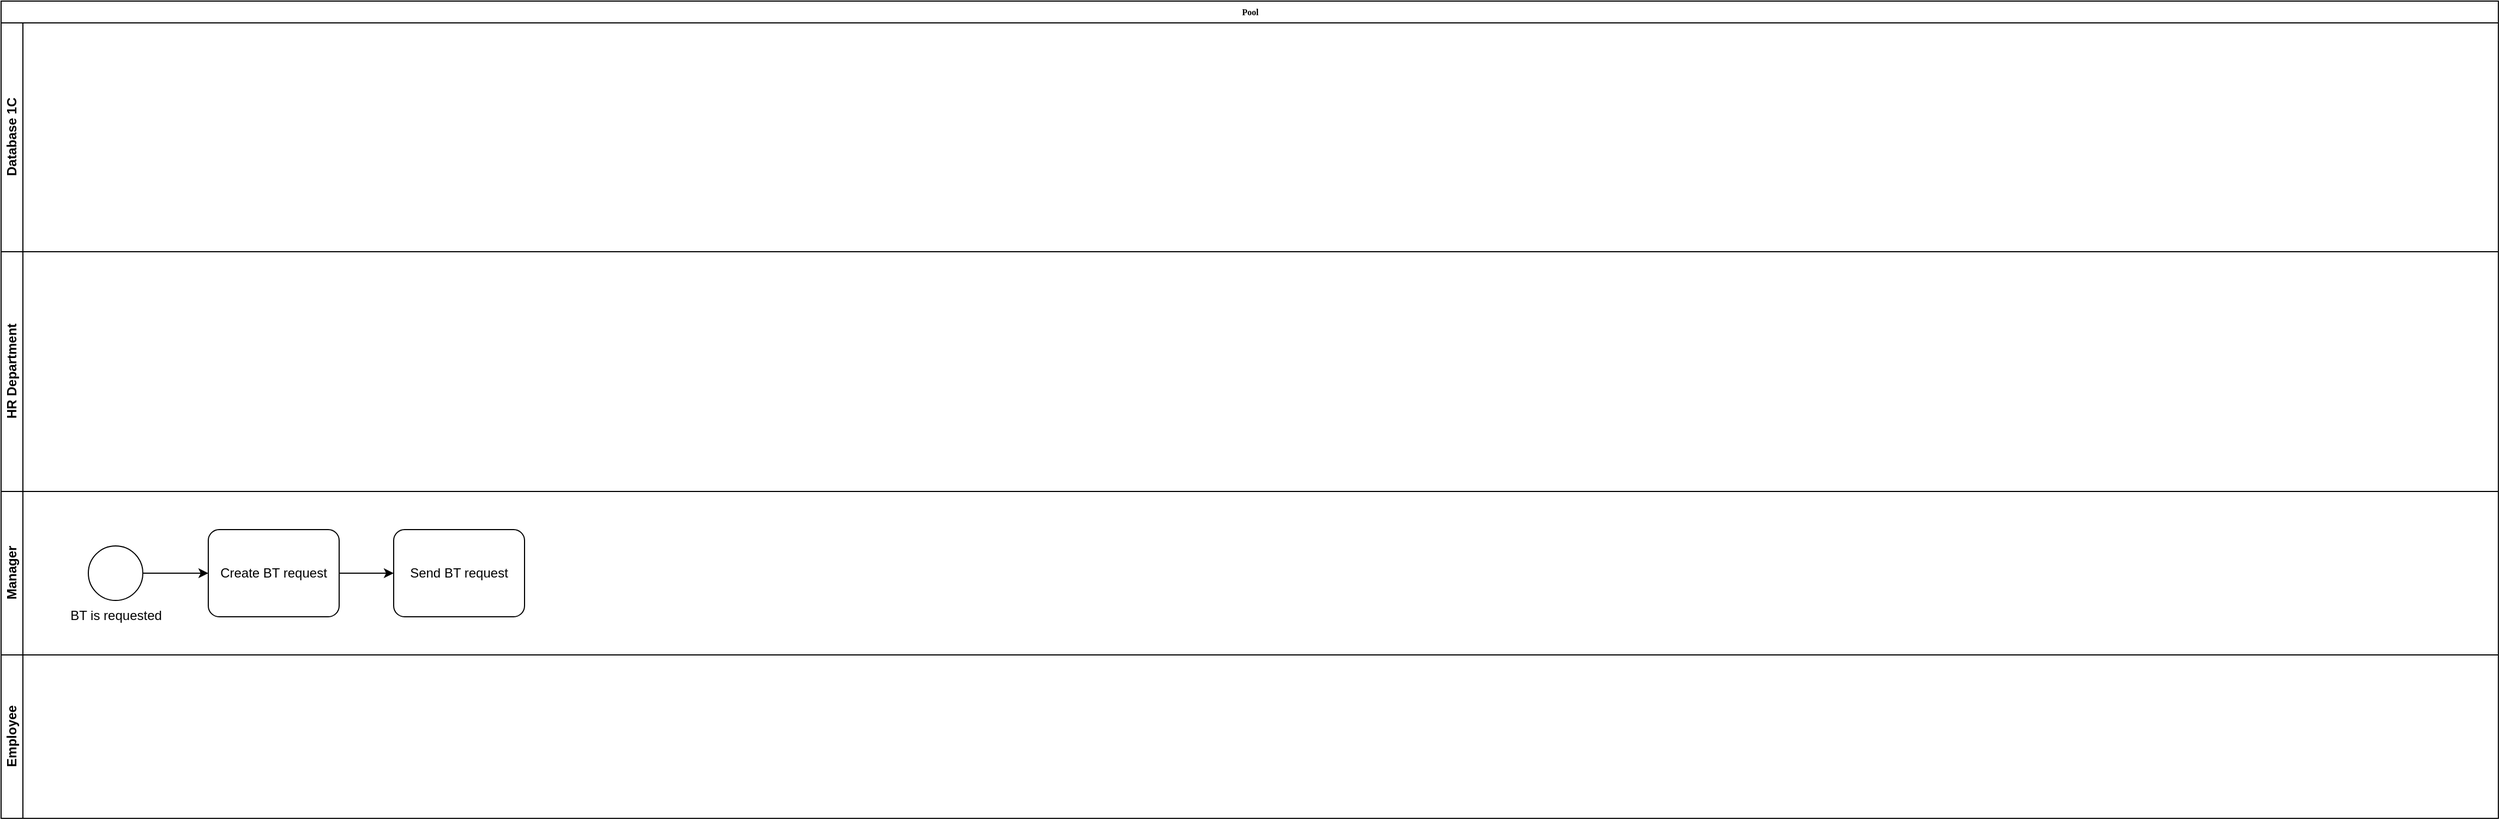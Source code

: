 <mxfile version="14.8.3" type="github">
  <diagram name="Page-1" id="c7488fd3-1785-93aa-aadb-54a6760d102a">
    <mxGraphModel dx="1422" dy="804" grid="1" gridSize="10" guides="1" tooltips="1" connect="1" arrows="1" fold="1" page="1" pageScale="1" pageWidth="1100" pageHeight="850" background="none" math="0" shadow="0">
      <root>
        <mxCell id="0" />
        <mxCell id="1" parent="0" />
        <mxCell id="2b4e8129b02d487f-1" value="Pool" style="swimlane;html=1;childLayout=stackLayout;horizontal=1;startSize=20;horizontalStack=0;rounded=0;shadow=0;labelBackgroundColor=none;strokeWidth=1;fontFamily=Verdana;fontSize=8;align=center;" parent="1" vertex="1">
          <mxGeometry x="180" y="20" width="2290" height="750" as="geometry">
            <mxRectangle x="180" y="70" width="50" height="20" as="alternateBounds" />
          </mxGeometry>
        </mxCell>
        <mxCell id="NX7D1VV0Bbmkz2ig5p7U-13" value="Database 1C" style="swimlane;html=1;startSize=20;horizontal=0;" parent="2b4e8129b02d487f-1" vertex="1">
          <mxGeometry y="20" width="2290" height="210" as="geometry" />
        </mxCell>
        <mxCell id="2b4e8129b02d487f-2" value="HR Department" style="swimlane;html=1;startSize=20;horizontal=0;" parent="2b4e8129b02d487f-1" vertex="1">
          <mxGeometry y="230" width="2290" height="220" as="geometry" />
        </mxCell>
        <mxCell id="2b4e8129b02d487f-3" value="&lt;div&gt;Manager&lt;/div&gt;" style="swimlane;html=1;startSize=20;horizontal=0;" parent="2b4e8129b02d487f-1" vertex="1">
          <mxGeometry y="450" width="2290" height="150" as="geometry" />
        </mxCell>
        <mxCell id="KwFcviHTMIXIFhAUZAPu-3" style="edgeStyle=orthogonalEdgeStyle;rounded=0;orthogonalLoop=1;jettySize=auto;html=1;" edge="1" parent="2b4e8129b02d487f-3" source="KwFcviHTMIXIFhAUZAPu-1" target="KwFcviHTMIXIFhAUZAPu-2">
          <mxGeometry relative="1" as="geometry" />
        </mxCell>
        <mxCell id="KwFcviHTMIXIFhAUZAPu-1" value="BT is requested" style="points=[[0.145,0.145,0],[0.5,0,0],[0.855,0.145,0],[1,0.5,0],[0.855,0.855,0],[0.5,1,0],[0.145,0.855,0],[0,0.5,0]];shape=mxgraph.bpmn.event;html=1;verticalLabelPosition=bottom;labelBackgroundColor=#ffffff;verticalAlign=top;align=center;perimeter=ellipsePerimeter;outlineConnect=0;aspect=fixed;outline=standard;symbol=general;" vertex="1" parent="2b4e8129b02d487f-3">
          <mxGeometry x="80" y="50" width="50" height="50" as="geometry" />
        </mxCell>
        <mxCell id="KwFcviHTMIXIFhAUZAPu-5" style="edgeStyle=orthogonalEdgeStyle;rounded=0;orthogonalLoop=1;jettySize=auto;html=1;entryX=0;entryY=0.5;entryDx=0;entryDy=0;entryPerimeter=0;" edge="1" parent="2b4e8129b02d487f-3" source="KwFcviHTMIXIFhAUZAPu-2" target="KwFcviHTMIXIFhAUZAPu-4">
          <mxGeometry relative="1" as="geometry" />
        </mxCell>
        <mxCell id="KwFcviHTMIXIFhAUZAPu-2" value="Create BT request" style="points=[[0.25,0,0],[0.5,0,0],[0.75,0,0],[1,0.25,0],[1,0.5,0],[1,0.75,0],[0.75,1,0],[0.5,1,0],[0.25,1,0],[0,0.75,0],[0,0.5,0],[0,0.25,0]];shape=mxgraph.bpmn.task;whiteSpace=wrap;rectStyle=rounded;size=10;taskMarker=abstract;" vertex="1" parent="2b4e8129b02d487f-3">
          <mxGeometry x="190" y="35" width="120" height="80" as="geometry" />
        </mxCell>
        <mxCell id="KwFcviHTMIXIFhAUZAPu-4" value="Send BT request" style="points=[[0.25,0,0],[0.5,0,0],[0.75,0,0],[1,0.25,0],[1,0.5,0],[1,0.75,0],[0.75,1,0],[0.5,1,0],[0.25,1,0],[0,0.75,0],[0,0.5,0],[0,0.25,0]];shape=mxgraph.bpmn.task;whiteSpace=wrap;rectStyle=rounded;size=10;taskMarker=abstract;" vertex="1" parent="2b4e8129b02d487f-3">
          <mxGeometry x="360" y="35" width="120" height="80" as="geometry" />
        </mxCell>
        <mxCell id="2b4e8129b02d487f-4" value="Employee" style="swimlane;html=1;startSize=20;horizontal=0;" parent="2b4e8129b02d487f-1" vertex="1">
          <mxGeometry y="600" width="2290" height="150" as="geometry" />
        </mxCell>
      </root>
    </mxGraphModel>
  </diagram>
</mxfile>
